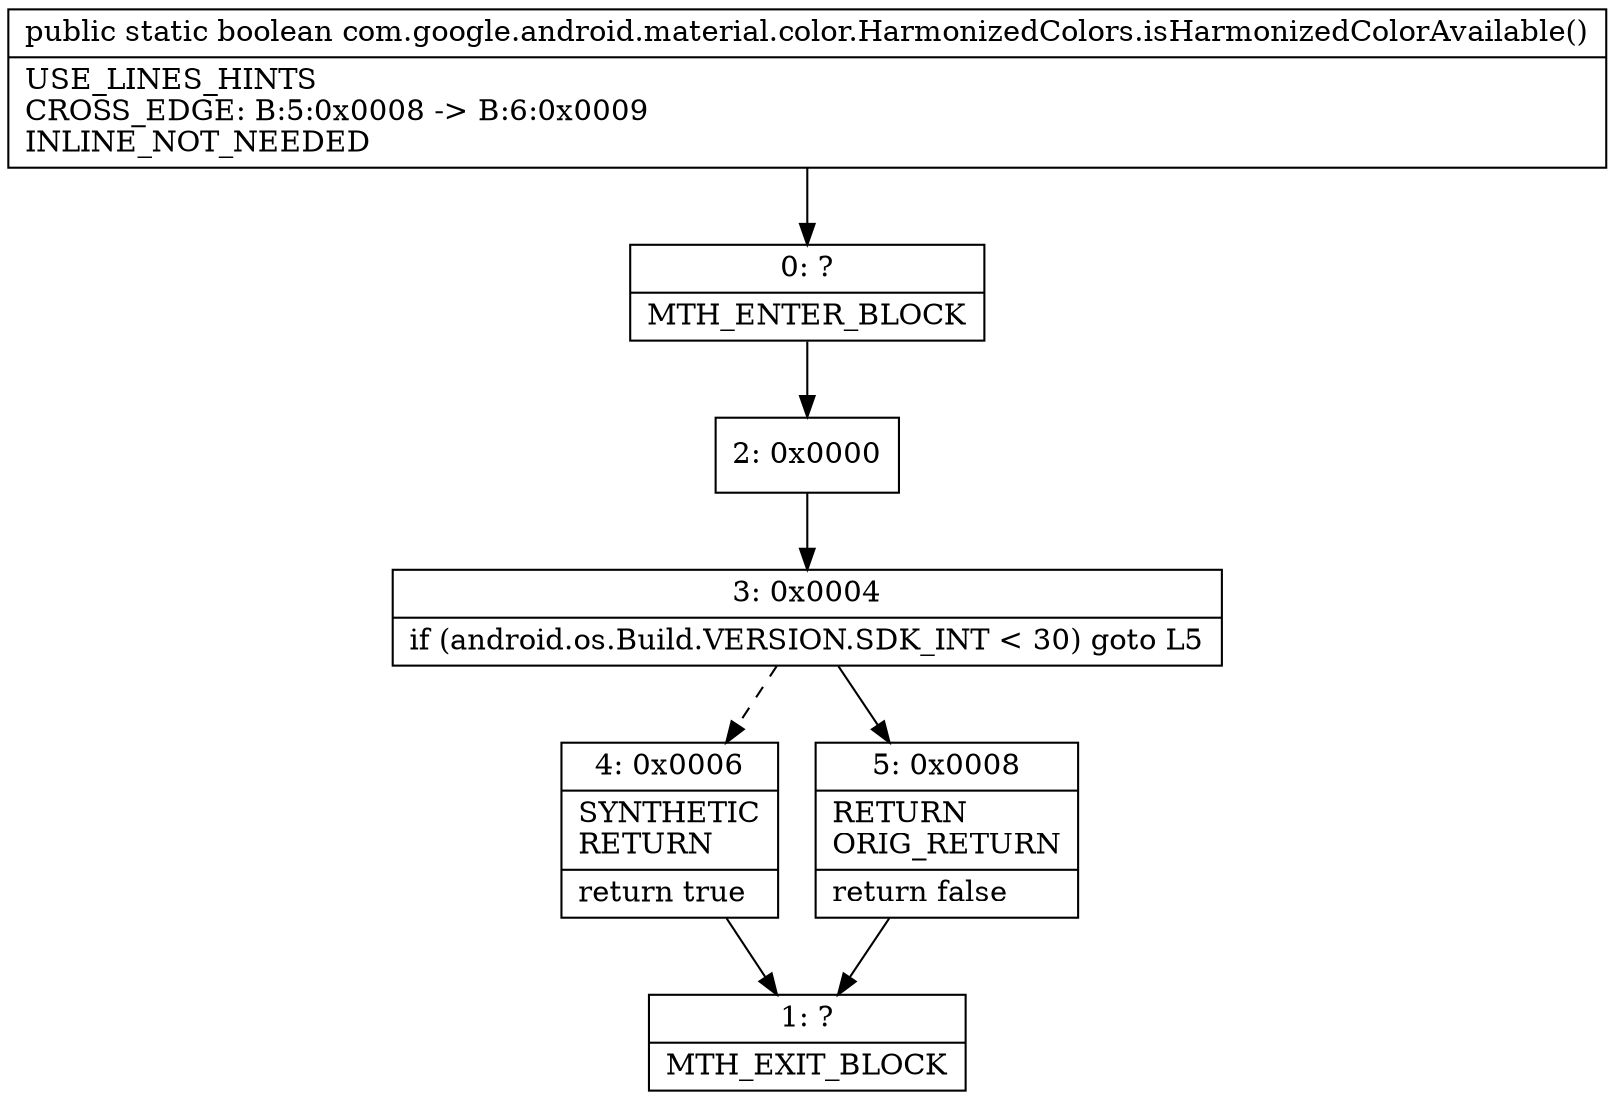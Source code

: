 digraph "CFG forcom.google.android.material.color.HarmonizedColors.isHarmonizedColorAvailable()Z" {
Node_0 [shape=record,label="{0\:\ ?|MTH_ENTER_BLOCK\l}"];
Node_2 [shape=record,label="{2\:\ 0x0000}"];
Node_3 [shape=record,label="{3\:\ 0x0004|if (android.os.Build.VERSION.SDK_INT \< 30) goto L5\l}"];
Node_4 [shape=record,label="{4\:\ 0x0006|SYNTHETIC\lRETURN\l|return true\l}"];
Node_1 [shape=record,label="{1\:\ ?|MTH_EXIT_BLOCK\l}"];
Node_5 [shape=record,label="{5\:\ 0x0008|RETURN\lORIG_RETURN\l|return false\l}"];
MethodNode[shape=record,label="{public static boolean com.google.android.material.color.HarmonizedColors.isHarmonizedColorAvailable()  | USE_LINES_HINTS\lCROSS_EDGE: B:5:0x0008 \-\> B:6:0x0009\lINLINE_NOT_NEEDED\l}"];
MethodNode -> Node_0;Node_0 -> Node_2;
Node_2 -> Node_3;
Node_3 -> Node_4[style=dashed];
Node_3 -> Node_5;
Node_4 -> Node_1;
Node_5 -> Node_1;
}

